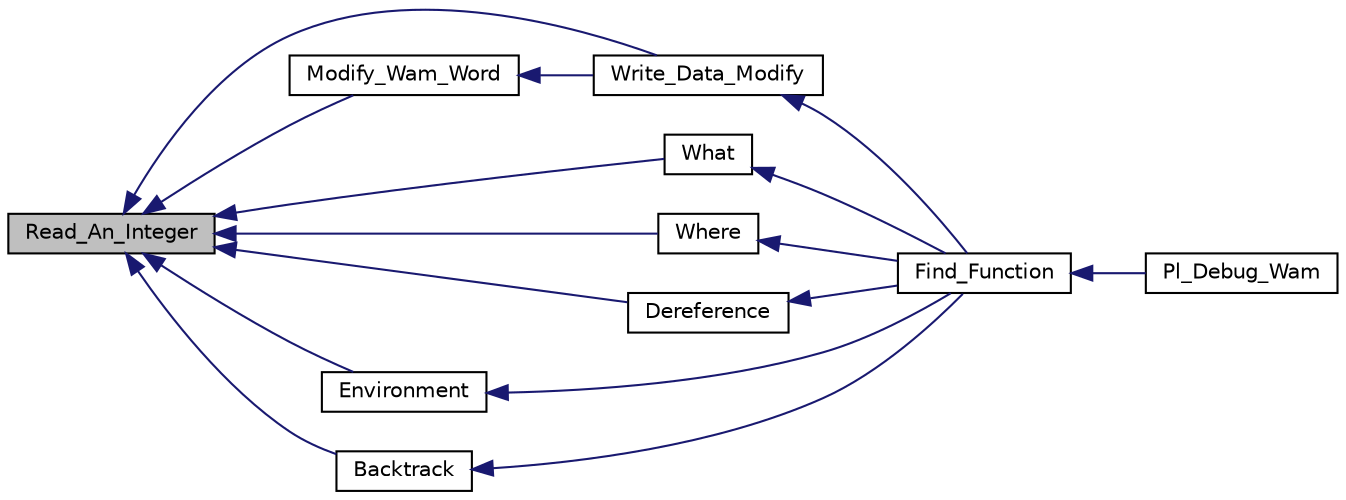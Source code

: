 digraph "Read_An_Integer"
{
  edge [fontname="Helvetica",fontsize="10",labelfontname="Helvetica",labelfontsize="10"];
  node [fontname="Helvetica",fontsize="10",shape=record];
  rankdir="LR";
  Node1 [label="Read_An_Integer",height=0.2,width=0.4,color="black", fillcolor="grey75", style="filled", fontcolor="black"];
  Node1 -> Node2 [dir="back",color="midnightblue",fontsize="10",style="solid",fontname="Helvetica"];
  Node2 [label="Write_Data_Modify",height=0.2,width=0.4,color="black", fillcolor="white", style="filled",URL="$debugger__c_8c.html#acf94b4468a0d9f4b6e103f388bb3cb63"];
  Node2 -> Node3 [dir="back",color="midnightblue",fontsize="10",style="solid",fontname="Helvetica"];
  Node3 [label="Find_Function",height=0.2,width=0.4,color="black", fillcolor="white", style="filled",URL="$debugger__c_8c.html#ae03520aa896def6dd036699b888bd0ef"];
  Node3 -> Node4 [dir="back",color="midnightblue",fontsize="10",style="solid",fontname="Helvetica"];
  Node4 [label="Pl_Debug_Wam",height=0.2,width=0.4,color="black", fillcolor="white", style="filled",URL="$debugger__c_8c.html#a11e816a7993314a8e53789bac9a67f53"];
  Node1 -> Node5 [dir="back",color="midnightblue",fontsize="10",style="solid",fontname="Helvetica"];
  Node5 [label="What",height=0.2,width=0.4,color="black", fillcolor="white", style="filled",URL="$debugger__c_8c.html#ae3548d2718c3c51e01cbf3aa9752ce17"];
  Node5 -> Node3 [dir="back",color="midnightblue",fontsize="10",style="solid",fontname="Helvetica"];
  Node1 -> Node6 [dir="back",color="midnightblue",fontsize="10",style="solid",fontname="Helvetica"];
  Node6 [label="Where",height=0.2,width=0.4,color="black", fillcolor="white", style="filled",URL="$debugger__c_8c.html#ad5667d4182005ee143f6b45c617d722a"];
  Node6 -> Node3 [dir="back",color="midnightblue",fontsize="10",style="solid",fontname="Helvetica"];
  Node1 -> Node7 [dir="back",color="midnightblue",fontsize="10",style="solid",fontname="Helvetica"];
  Node7 [label="Dereference",height=0.2,width=0.4,color="black", fillcolor="white", style="filled",URL="$debugger__c_8c.html#a0e3db3f801a6d2dc7012c12e660377d8"];
  Node7 -> Node3 [dir="back",color="midnightblue",fontsize="10",style="solid",fontname="Helvetica"];
  Node1 -> Node8 [dir="back",color="midnightblue",fontsize="10",style="solid",fontname="Helvetica"];
  Node8 [label="Environment",height=0.2,width=0.4,color="black", fillcolor="white", style="filled",URL="$debugger__c_8c.html#a38ce602bd1d5e416f1c2df80fa5de3c3"];
  Node8 -> Node3 [dir="back",color="midnightblue",fontsize="10",style="solid",fontname="Helvetica"];
  Node1 -> Node9 [dir="back",color="midnightblue",fontsize="10",style="solid",fontname="Helvetica"];
  Node9 [label="Backtrack",height=0.2,width=0.4,color="black", fillcolor="white", style="filled",URL="$debugger__c_8c.html#af0c1c2a7e6feb8d41802e2e984dec8e3"];
  Node9 -> Node3 [dir="back",color="midnightblue",fontsize="10",style="solid",fontname="Helvetica"];
  Node1 -> Node10 [dir="back",color="midnightblue",fontsize="10",style="solid",fontname="Helvetica"];
  Node10 [label="Modify_Wam_Word",height=0.2,width=0.4,color="black", fillcolor="white", style="filled",URL="$debugger__c_8c.html#a038a5ba206b2861a848c62b9ec060b65"];
  Node10 -> Node2 [dir="back",color="midnightblue",fontsize="10",style="solid",fontname="Helvetica"];
}
